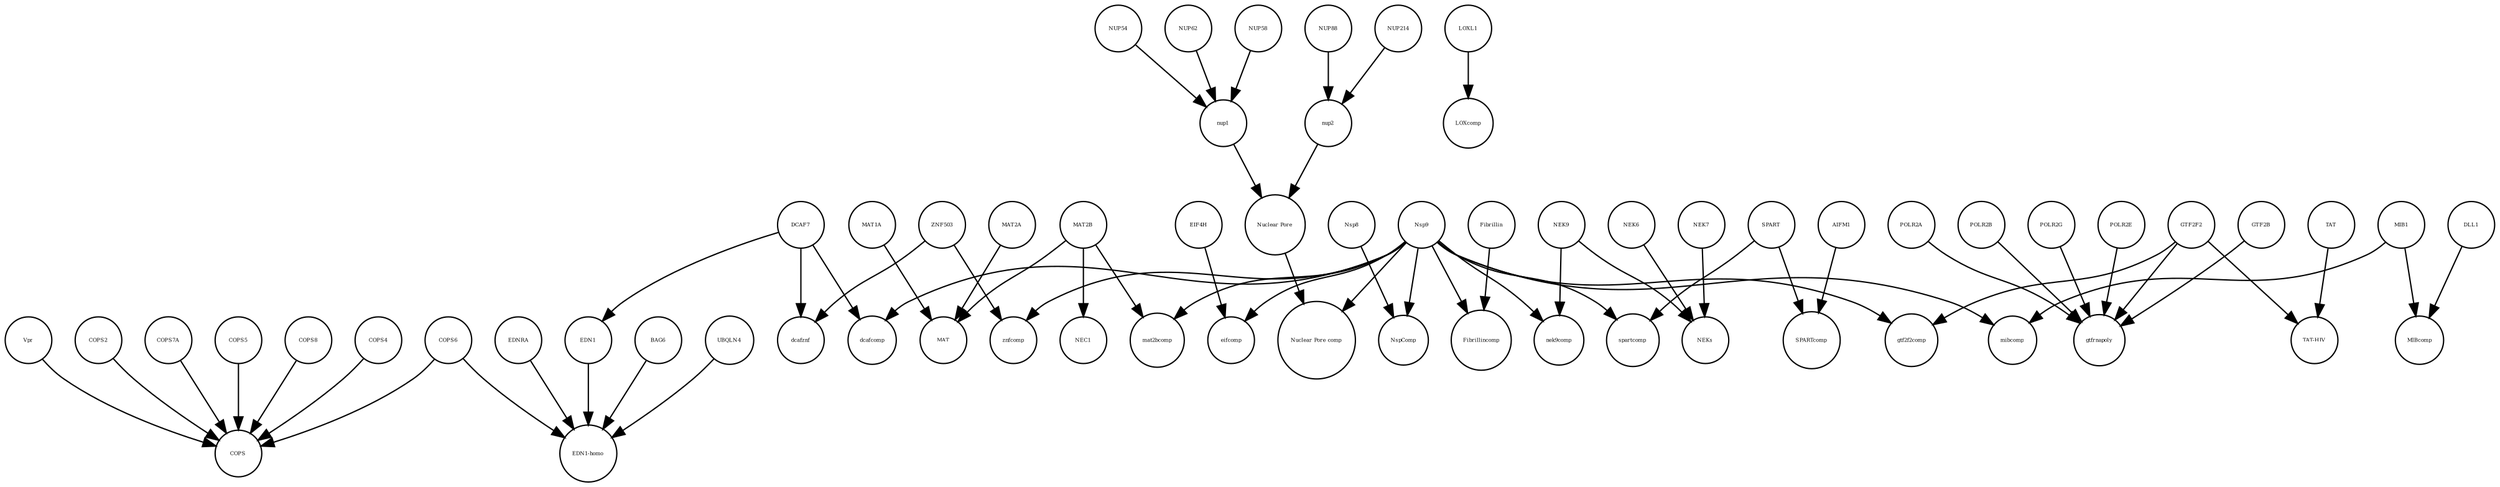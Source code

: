 strict digraph  {
BAG6 [annotation="", bipartite=0, cls=macromolecule, fontsize=4, label=BAG6, shape=circle];
MIB1 [annotation="urn_miriam_uniprot_Q86YT6|urn_miriam_pubmed_24185901", bipartite=0, cls=macromolecule, fontsize=4, label=MIB1, shape=circle];
LOXL1 [annotation="", bipartite=0, cls=macromolecule, fontsize=4, label=LOXL1, shape=circle];
AIFM1 [annotation="", bipartite=0, cls=macromolecule, fontsize=4, label=AIFM1, shape=circle];
POLR2E [annotation="", bipartite=0, cls=macromolecule, fontsize=4, label=POLR2E, shape=circle];
LOXcomp [annotation="", bipartite=0, cls=complex, fontsize=4, label=LOXcomp, shape=circle];
SPART [annotation=urn_miriam_uniprot_Q8N0X7, bipartite=0, cls=macromolecule, fontsize=4, label=SPART, shape=circle];
mat2bcomp [annotation="", bipartite=0, cls=complex, fontsize=4, label=mat2bcomp, shape=circle];
NEK6 [annotation="", bipartite=0, cls=macromolecule, fontsize=4, label=NEK6, shape=circle];
nek9comp [annotation="", bipartite=0, cls=complex, fontsize=4, label=nek9comp, shape=circle];
dcafznf [annotation="", bipartite=0, cls=complex, fontsize=4, label=dcafznf, shape=circle];
DCAF7 [annotation="urn_miriam_uniprot_P61962|urn_miriam_pubmed_16887337|urn_miriam_pubmed_16949367", bipartite=0, cls=macromolecule, fontsize=4, label=DCAF7, shape=circle];
Vpr [annotation="", bipartite=0, cls=macromolecule, fontsize=4, label=Vpr, shape=circle];
MIBcomp [annotation="", bipartite=0, cls=complex, fontsize=4, label=MIBcomp, shape=circle];
GTF2B [annotation="", bipartite=0, cls=macromolecule, fontsize=4, label=GTF2B, shape=circle];
COPS6 [annotation="", bipartite=0, cls=macromolecule, fontsize=4, label=COPS6, shape=circle];
eifcomp [annotation="", bipartite=0, cls=complex, fontsize=4, label=eifcomp, shape=circle];
DLL1 [annotation="", bipartite=0, cls=macromolecule, fontsize=4, label=DLL1, shape=circle];
UBQLN4 [annotation="", bipartite=0, cls=macromolecule, fontsize=4, label=UBQLN4, shape=circle];
"Nuclear Pore comp" [annotation="", bipartite=0, cls=complex, fontsize=4, label="Nuclear Pore comp", shape=circle];
MAT2A [annotation="", bipartite=0, cls=macromolecule, fontsize=4, label=MAT2A, shape=circle];
Nsp9 [annotation="urn_miriam_uniprot_P0DTD1|urn_miriam_ncbiprotein_YP_009725305", bipartite=0, cls=macromolecule, fontsize=4, label=Nsp9, shape=circle];
spartcomp [annotation="", bipartite=0, cls=complex, fontsize=4, label=spartcomp, shape=circle];
COPS2 [annotation="", bipartite=0, cls=macromolecule, fontsize=4, label=COPS2, shape=circle];
dcafcomp [annotation="", bipartite=0, cls=complex, fontsize=4, label=dcafcomp, shape=circle];
gtfrnapoly [annotation="", bipartite=0, cls=complex, fontsize=4, label=gtfrnapoly, shape=circle];
MAT1A [annotation="", bipartite=0, cls=macromolecule, fontsize=4, label=MAT1A, shape=circle];
COPS7A [annotation="", bipartite=0, cls=macromolecule, fontsize=4, label=COPS7A, shape=circle];
Nsp8 [annotation="urn_miriam_uniprot_P0DTD1|urn_miriam_ncbiprotein_YP_009725304", bipartite=0, cls=macromolecule, fontsize=4, label=Nsp8, shape=circle];
POLR2A [annotation=urn_miriam_uniprot_P30876, bipartite=0, cls=macromolecule, fontsize=4, label=POLR2A, shape=circle];
POLR2B [annotation="", bipartite=0, cls=macromolecule, fontsize=4, label=POLR2B, shape=circle];
COPS5 [annotation="", bipartite=0, cls=macromolecule, fontsize=4, label=COPS5, shape=circle];
gtf2f2comp [annotation="", bipartite=0, cls=complex, fontsize=4, label=gtf2f2comp, shape=circle];
COPS [annotation="", bipartite=0, cls=complex, fontsize=4, label=COPS, shape=circle];
EDNRA [annotation="", bipartite=0, cls=macromolecule, fontsize=4, label=EDNRA, shape=circle];
NUP214 [annotation=urn_miriam_uniprot_P35658, bipartite=0, cls=macromolecule, fontsize=4, label=NUP214, shape=circle];
SPARTcomp [annotation="", bipartite=0, cls=complex, fontsize=4, label=SPARTcomp, shape=circle];
"TAT-HIV" [annotation="", bipartite=0, cls=complex, fontsize=4, label="TAT-HIV", shape=circle];
NUP54 [annotation=urn_miriam_uniprot_Q7Z3B4, bipartite=0, cls=macromolecule, fontsize=4, label=NUP54, shape=circle];
TAT [annotation="", bipartite=0, cls=macromolecule, fontsize=4, label=TAT, shape=circle];
znfcomp [annotation="", bipartite=0, cls=complex, fontsize=4, label=znfcomp, shape=circle];
NUP62 [annotation=urn_miriam_uniprot_P37198, bipartite=0, cls=macromolecule, fontsize=4, label=NUP62, shape=circle];
NUP58 [annotation=urn_miriam_uniprot_Q9BVL2, bipartite=0, cls=macromolecule, fontsize=4, label=NUP58, shape=circle];
NspComp [annotation="", bipartite=0, cls=complex, fontsize=4, label=NspComp, shape=circle];
"EDN1-homo" [annotation="", bipartite=0, cls=complex, fontsize=4, label="EDN1-homo", shape=circle];
mibcomp [annotation="", bipartite=0, cls=complex, fontsize=4, label=mibcomp, shape=circle];
COPS8 [annotation="", bipartite=0, cls=macromolecule, fontsize=4, label=COPS8, shape=circle];
"Nuclear Pore" [annotation="", bipartite=0, cls=complex, fontsize=4, label="Nuclear Pore", shape=circle];
EIF4H [annotation="urn_miriam_uniprot_Q15056|urn_miriam_pubmed_10585411|urn_miriam_pubmed_11418588", bipartite=0, cls=macromolecule, fontsize=4, label=EIF4H, shape=circle];
NEK7 [annotation="", bipartite=0, cls=macromolecule, fontsize=4, label=NEK7, shape=circle];
nup1 [annotation="", bipartite=0, cls=complex, fontsize=4, label=nup1, shape=circle];
ZNF503 [annotation=urn_miriam_uniprot_Q96F45, bipartite=0, cls=macromolecule, fontsize=4, label=ZNF503, shape=circle];
GTF2F2 [annotation="urn_miriam_uniprot_P13984|urn_miriam_pubmed_10428810", bipartite=0, cls=macromolecule, fontsize=4, label=GTF2F2, shape=circle];
NUP88 [annotation="urn_miriam_uniprot_Q99567|urn_miriam_pubmed_30543681", bipartite=0, cls=macromolecule, fontsize=4, label=NUP88, shape=circle];
nup2 [annotation="", bipartite=0, cls=complex, fontsize=4, label=nup2, shape=circle];
COPS4 [annotation="", bipartite=0, cls=macromolecule, fontsize=4, label=COPS4, shape=circle];
MAT [annotation="", bipartite=0, cls=complex, fontsize=4, label=MAT, shape=circle];
NEC1 [annotation="", bipartite=0, cls=complex, fontsize=4, label=NEC1, shape=circle];
EDN1 [annotation=urn_miriam_uniprot_P05305, bipartite=0, cls=macromolecule, fontsize=4, label=EDN1, shape=circle];
Fibrillincomp [annotation="", bipartite=0, cls=complex, fontsize=4, label=Fibrillincomp, shape=circle];
Fibrillin [annotation="", bipartite=0, cls=complex, fontsize=4, label=Fibrillin, shape=circle];
NEKs [annotation="", bipartite=0, cls=complex, fontsize=4, label=NEKs, shape=circle];
NEK9 [annotation=urn_miriam_uniprot_Q8TD19, bipartite=0, cls=macromolecule, fontsize=4, label=NEK9, shape=circle];
MAT2B [annotation="urn_miriam_uniprot_Q9NZL9|urn_miriam_pubmed_10644686|urn_miriam_pubmed_23189196|urn_miriam_pubmed_25075345|urn_miriam_pubmed_23425511", bipartite=0, cls=macromolecule, fontsize=4, label=MAT2B, shape=circle];
POLR2G [annotation="", bipartite=0, cls=macromolecule, fontsize=4, label=POLR2G, shape=circle];
BAG6 -> "EDN1-homo"  [annotation="", interaction_type=production];
MIB1 -> mibcomp  [annotation="", interaction_type=production];
MIB1 -> MIBcomp  [annotation="", interaction_type=production];
LOXL1 -> LOXcomp  [annotation="", interaction_type=production];
AIFM1 -> SPARTcomp  [annotation="", interaction_type=production];
POLR2E -> gtfrnapoly  [annotation="", interaction_type=production];
SPART -> SPARTcomp  [annotation="", interaction_type=production];
SPART -> spartcomp  [annotation="", interaction_type=production];
NEK6 -> NEKs  [annotation="", interaction_type=production];
DCAF7 -> EDN1  [annotation=urn_miriam_pubmed_27880803, interaction_type=catalysis];
DCAF7 -> dcafcomp  [annotation="", interaction_type=production];
DCAF7 -> dcafznf  [annotation="", interaction_type=production];
Vpr -> COPS  [annotation="", interaction_type=production];
GTF2B -> gtfrnapoly  [annotation="", interaction_type=production];
COPS6 -> "EDN1-homo"  [annotation="", interaction_type=production];
COPS6 -> COPS  [annotation="", interaction_type=production];
DLL1 -> MIBcomp  [annotation="", interaction_type=production];
UBQLN4 -> "EDN1-homo"  [annotation="", interaction_type=production];
MAT2A -> MAT  [annotation="", interaction_type=production];
Nsp9 -> nek9comp  [annotation="", interaction_type=production];
Nsp9 -> Fibrillincomp  [annotation="", interaction_type=production];
Nsp9 -> eifcomp  [annotation="", interaction_type=production];
Nsp9 -> znfcomp  [annotation="", interaction_type=production];
Nsp9 -> dcafcomp  [annotation="", interaction_type=production];
Nsp9 -> mat2bcomp  [annotation="", interaction_type=production];
Nsp9 -> mibcomp  [annotation="", interaction_type=production];
Nsp9 -> spartcomp  [annotation="", interaction_type=production];
Nsp9 -> "Nuclear Pore comp"  [annotation="", interaction_type=production];
Nsp9 -> NspComp  [annotation="", interaction_type=production];
Nsp9 -> gtf2f2comp  [annotation="", interaction_type=production];
COPS2 -> COPS  [annotation="", interaction_type=production];
MAT1A -> MAT  [annotation="", interaction_type=production];
COPS7A -> COPS  [annotation="", interaction_type=production];
Nsp8 -> NspComp  [annotation="", interaction_type=production];
POLR2A -> gtfrnapoly  [annotation="", interaction_type=production];
POLR2B -> gtfrnapoly  [annotation="", interaction_type=production];
COPS5 -> COPS  [annotation="", interaction_type=production];
EDNRA -> "EDN1-homo"  [annotation="", interaction_type=production];
NUP214 -> nup2  [annotation="", interaction_type=production];
NUP54 -> nup1  [annotation="", interaction_type=production];
TAT -> "TAT-HIV"  [annotation="", interaction_type=production];
NUP62 -> nup1  [annotation="", interaction_type=production];
NUP58 -> nup1  [annotation="", interaction_type=production];
COPS8 -> COPS  [annotation="", interaction_type=production];
"Nuclear Pore" -> "Nuclear Pore comp"  [annotation="", interaction_type=production];
EIF4H -> eifcomp  [annotation="", interaction_type=production];
NEK7 -> NEKs  [annotation="", interaction_type=production];
nup1 -> "Nuclear Pore"  [annotation="", interaction_type=production];
ZNF503 -> dcafznf  [annotation="", interaction_type=production];
ZNF503 -> znfcomp  [annotation="", interaction_type=production];
GTF2F2 -> gtfrnapoly  [annotation="", interaction_type=production];
GTF2F2 -> "TAT-HIV"  [annotation="", interaction_type=production];
GTF2F2 -> gtf2f2comp  [annotation="", interaction_type=production];
NUP88 -> nup2  [annotation="", interaction_type=production];
nup2 -> "Nuclear Pore"  [annotation="", interaction_type=production];
COPS4 -> COPS  [annotation="", interaction_type=production];
EDN1 -> "EDN1-homo"  [annotation="", interaction_type=production];
Fibrillin -> Fibrillincomp  [annotation="", interaction_type=production];
NEK9 -> NEKs  [annotation="", interaction_type=production];
NEK9 -> nek9comp  [annotation="", interaction_type=production];
MAT2B -> NEC1  [annotation="", interaction_type=production];
MAT2B -> mat2bcomp  [annotation="", interaction_type=production];
MAT2B -> MAT  [annotation="", interaction_type=production];
POLR2G -> gtfrnapoly  [annotation="", interaction_type=production];
}
